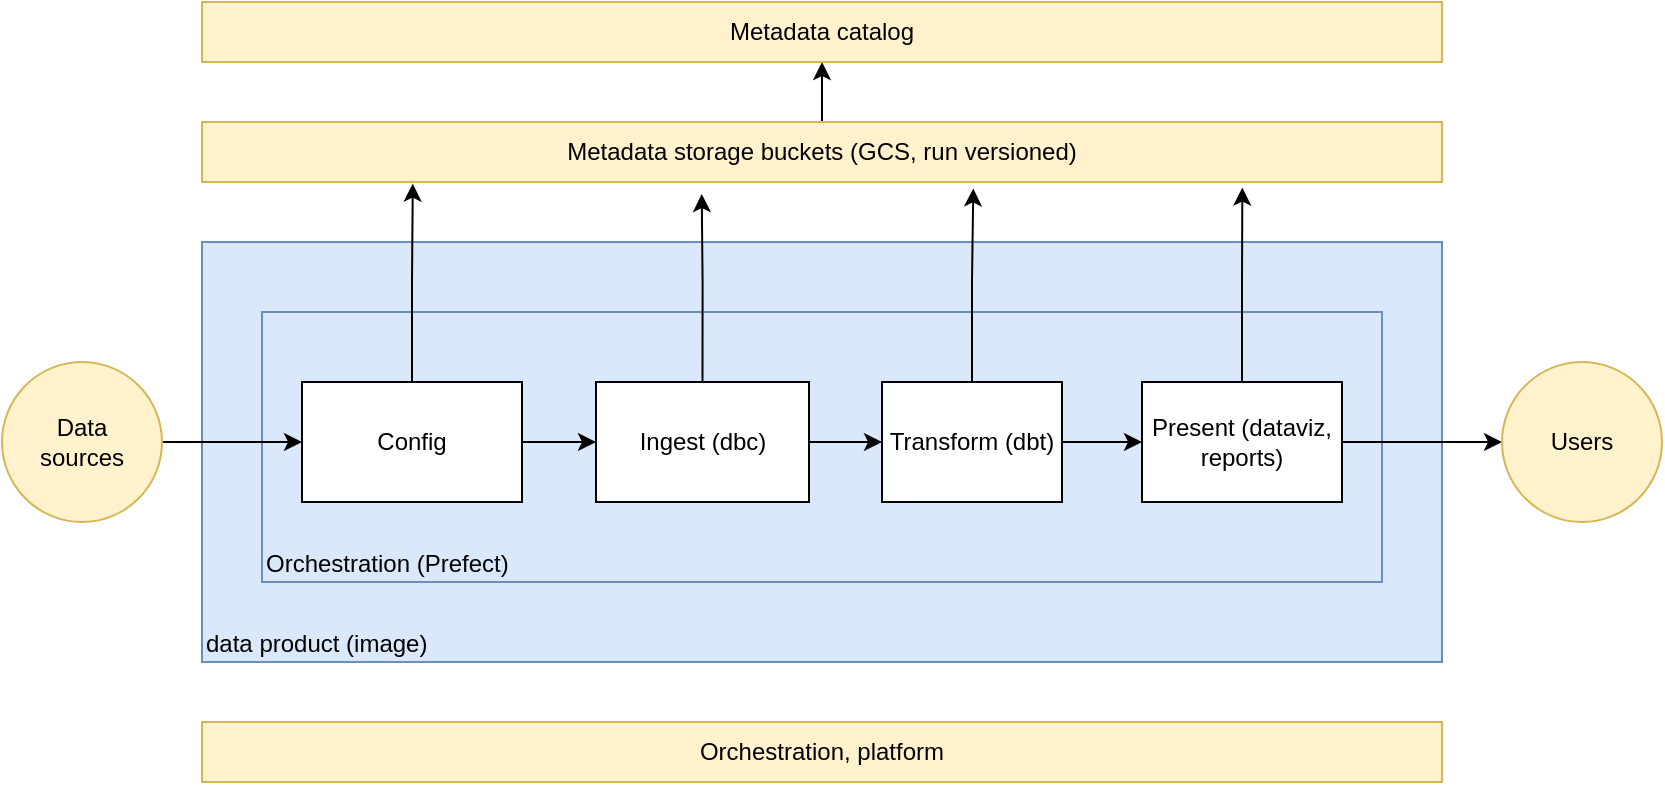 <mxfile>
    <diagram id="pN4bfKB4bPS4NjEbWWPQ" name="Page-1">
        <mxGraphModel dx="719" dy="689" grid="1" gridSize="10" guides="1" tooltips="1" connect="1" arrows="1" fold="1" page="1" pageScale="1" pageWidth="827" pageHeight="1169" math="0" shadow="0">
            <root>
                <mxCell id="0"/>
                <mxCell id="1" parent="0"/>
                <mxCell id="SPtzWIv5fFMbXDmVSmsz-8" value="&lt;div style=&quot;text-align: justify&quot;&gt;&lt;span&gt;data product (image)&lt;/span&gt;&lt;/div&gt;" style="rounded=0;whiteSpace=wrap;html=1;align=left;fillColor=#dae8fc;strokeColor=#6c8ebf;verticalAlign=bottom;" parent="1" vertex="1">
                    <mxGeometry x="110" y="140" width="620" height="210" as="geometry"/>
                </mxCell>
                <mxCell id="SPtzWIv5fFMbXDmVSmsz-6" value="Orchestration (Prefect)" style="rounded=0;whiteSpace=wrap;html=1;verticalAlign=bottom;align=left;fillColor=#dae8fc;strokeColor=#6c8ebf;" parent="1" vertex="1">
                    <mxGeometry x="140" y="175" width="560" height="135" as="geometry"/>
                </mxCell>
                <mxCell id="SPtzWIv5fFMbXDmVSmsz-12" style="edgeStyle=orthogonalEdgeStyle;rounded=0;orthogonalLoop=1;jettySize=auto;html=1;exitX=1;exitY=0.5;exitDx=0;exitDy=0;entryX=0;entryY=0.5;entryDx=0;entryDy=0;" parent="1" source="SPtzWIv5fFMbXDmVSmsz-1" target="SPtzWIv5fFMbXDmVSmsz-2" edge="1">
                    <mxGeometry relative="1" as="geometry"/>
                </mxCell>
                <mxCell id="SPtzWIv5fFMbXDmVSmsz-19" style="edgeStyle=orthogonalEdgeStyle;rounded=0;orthogonalLoop=1;jettySize=auto;html=1;exitX=0.5;exitY=0;exitDx=0;exitDy=0;entryX=0.403;entryY=1.2;entryDx=0;entryDy=0;entryPerimeter=0;" parent="1" source="SPtzWIv5fFMbXDmVSmsz-1" target="SPtzWIv5fFMbXDmVSmsz-4" edge="1">
                    <mxGeometry relative="1" as="geometry"/>
                </mxCell>
                <mxCell id="SPtzWIv5fFMbXDmVSmsz-1" value="Ingest (dbc)" style="rounded=0;whiteSpace=wrap;html=1;" parent="1" vertex="1">
                    <mxGeometry x="307" y="210" width="106.5" height="60" as="geometry"/>
                </mxCell>
                <mxCell id="SPtzWIv5fFMbXDmVSmsz-13" style="edgeStyle=orthogonalEdgeStyle;rounded=0;orthogonalLoop=1;jettySize=auto;html=1;exitX=1;exitY=0.5;exitDx=0;exitDy=0;entryX=0;entryY=0.5;entryDx=0;entryDy=0;" parent="1" source="SPtzWIv5fFMbXDmVSmsz-2" target="SPtzWIv5fFMbXDmVSmsz-3" edge="1">
                    <mxGeometry relative="1" as="geometry"/>
                </mxCell>
                <mxCell id="SPtzWIv5fFMbXDmVSmsz-20" style="edgeStyle=orthogonalEdgeStyle;rounded=0;orthogonalLoop=1;jettySize=auto;html=1;exitX=0.5;exitY=0;exitDx=0;exitDy=0;entryX=0.622;entryY=1.107;entryDx=0;entryDy=0;entryPerimeter=0;" parent="1" source="SPtzWIv5fFMbXDmVSmsz-2" target="SPtzWIv5fFMbXDmVSmsz-4" edge="1">
                    <mxGeometry relative="1" as="geometry"/>
                </mxCell>
                <mxCell id="SPtzWIv5fFMbXDmVSmsz-2" value="Transform (dbt)" style="rounded=0;whiteSpace=wrap;html=1;" parent="1" vertex="1">
                    <mxGeometry x="450" y="210" width="90" height="60" as="geometry"/>
                </mxCell>
                <mxCell id="SPtzWIv5fFMbXDmVSmsz-14" style="edgeStyle=orthogonalEdgeStyle;rounded=0;orthogonalLoop=1;jettySize=auto;html=1;exitX=1;exitY=0.5;exitDx=0;exitDy=0;entryX=0;entryY=0.5;entryDx=0;entryDy=0;" parent="1" source="SPtzWIv5fFMbXDmVSmsz-3" target="SPtzWIv5fFMbXDmVSmsz-15" edge="1">
                    <mxGeometry relative="1" as="geometry">
                        <mxPoint x="750" y="240" as="targetPoint"/>
                    </mxGeometry>
                </mxCell>
                <mxCell id="SPtzWIv5fFMbXDmVSmsz-21" style="edgeStyle=orthogonalEdgeStyle;rounded=0;orthogonalLoop=1;jettySize=auto;html=1;exitX=0.5;exitY=0;exitDx=0;exitDy=0;entryX=0.839;entryY=1.093;entryDx=0;entryDy=0;entryPerimeter=0;" parent="1" source="SPtzWIv5fFMbXDmVSmsz-3" target="SPtzWIv5fFMbXDmVSmsz-4" edge="1">
                    <mxGeometry relative="1" as="geometry">
                        <mxPoint x="671" y="70" as="targetPoint"/>
                    </mxGeometry>
                </mxCell>
                <mxCell id="SPtzWIv5fFMbXDmVSmsz-3" value="Present (dataviz, reports)" style="rounded=0;whiteSpace=wrap;html=1;" parent="1" vertex="1">
                    <mxGeometry x="580" y="210" width="100" height="60" as="geometry"/>
                </mxCell>
                <mxCell id="SPtzWIv5fFMbXDmVSmsz-22" style="edgeStyle=orthogonalEdgeStyle;rounded=0;orthogonalLoop=1;jettySize=auto;html=1;exitX=0.5;exitY=0;exitDx=0;exitDy=0;" parent="1" source="SPtzWIv5fFMbXDmVSmsz-4" target="SPtzWIv5fFMbXDmVSmsz-5" edge="1">
                    <mxGeometry relative="1" as="geometry"/>
                </mxCell>
                <mxCell id="SPtzWIv5fFMbXDmVSmsz-4" value="Metadata storage buckets (GCS, run versioned)" style="rounded=0;whiteSpace=wrap;html=1;fillColor=#fff2cc;strokeColor=#d6b656;" parent="1" vertex="1">
                    <mxGeometry x="110" y="80" width="620" height="30" as="geometry"/>
                </mxCell>
                <mxCell id="SPtzWIv5fFMbXDmVSmsz-5" value="Metadata catalog" style="rounded=0;whiteSpace=wrap;html=1;fillColor=#fff2cc;strokeColor=#d6b656;" parent="1" vertex="1">
                    <mxGeometry x="110" y="20" width="620" height="30" as="geometry"/>
                </mxCell>
                <mxCell id="SPtzWIv5fFMbXDmVSmsz-9" value="Orchestration, platform" style="rounded=0;whiteSpace=wrap;html=1;fillColor=#fff2cc;strokeColor=#d6b656;" parent="1" vertex="1">
                    <mxGeometry x="110" y="380" width="620" height="30" as="geometry"/>
                </mxCell>
                <mxCell id="SPtzWIv5fFMbXDmVSmsz-11" style="edgeStyle=orthogonalEdgeStyle;rounded=0;orthogonalLoop=1;jettySize=auto;html=1;exitX=1;exitY=0.5;exitDx=0;exitDy=0;entryX=0;entryY=0.5;entryDx=0;entryDy=0;" parent="1" source="SPtzWIv5fFMbXDmVSmsz-10" target="SPtzWIv5fFMbXDmVSmsz-1" edge="1">
                    <mxGeometry relative="1" as="geometry"/>
                </mxCell>
                <mxCell id="SPtzWIv5fFMbXDmVSmsz-18" style="edgeStyle=orthogonalEdgeStyle;rounded=0;orthogonalLoop=1;jettySize=auto;html=1;exitX=0.5;exitY=0;exitDx=0;exitDy=0;entryX=0.17;entryY=1.027;entryDx=0;entryDy=0;entryPerimeter=0;" parent="1" source="SPtzWIv5fFMbXDmVSmsz-10" target="SPtzWIv5fFMbXDmVSmsz-4" edge="1">
                    <mxGeometry relative="1" as="geometry">
                        <mxPoint x="215" y="80" as="targetPoint"/>
                    </mxGeometry>
                </mxCell>
                <mxCell id="SPtzWIv5fFMbXDmVSmsz-10" value="Config" style="rounded=0;whiteSpace=wrap;html=1;" parent="1" vertex="1">
                    <mxGeometry x="160" y="210" width="110" height="60" as="geometry"/>
                </mxCell>
                <mxCell id="SPtzWIv5fFMbXDmVSmsz-15" value="Users" style="ellipse;whiteSpace=wrap;html=1;aspect=fixed;verticalAlign=middle;fillColor=#fff2cc;strokeColor=#d6b656;" parent="1" vertex="1">
                    <mxGeometry x="760" y="200" width="80" height="80" as="geometry"/>
                </mxCell>
                <mxCell id="SPtzWIv5fFMbXDmVSmsz-17" style="edgeStyle=orthogonalEdgeStyle;rounded=0;orthogonalLoop=1;jettySize=auto;html=1;exitX=1;exitY=0.5;exitDx=0;exitDy=0;entryX=0;entryY=0.5;entryDx=0;entryDy=0;" parent="1" source="SPtzWIv5fFMbXDmVSmsz-16" target="SPtzWIv5fFMbXDmVSmsz-10" edge="1">
                    <mxGeometry relative="1" as="geometry"/>
                </mxCell>
                <mxCell id="SPtzWIv5fFMbXDmVSmsz-16" value="Data&lt;br&gt;sources" style="ellipse;whiteSpace=wrap;html=1;aspect=fixed;verticalAlign=middle;fillColor=#fff2cc;strokeColor=#d6b656;" parent="1" vertex="1">
                    <mxGeometry x="10" y="200" width="80" height="80" as="geometry"/>
                </mxCell>
            </root>
        </mxGraphModel>
    </diagram>
</mxfile>